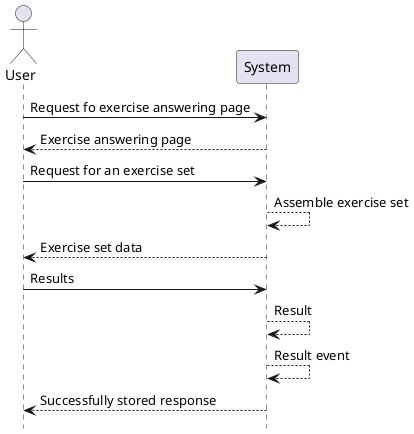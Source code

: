 @startuml
hide footbox
actor User

User -> System: Request fo exercise answering page
System --> User: Exercise answering page
User -> System: Request for an exercise set
System --> System: Assemble exercise set
System --> User: Exercise set data
User -> System: Results
System --> System: Result
System --> System: Result event
System --> User: Successfully stored response

@enduml
